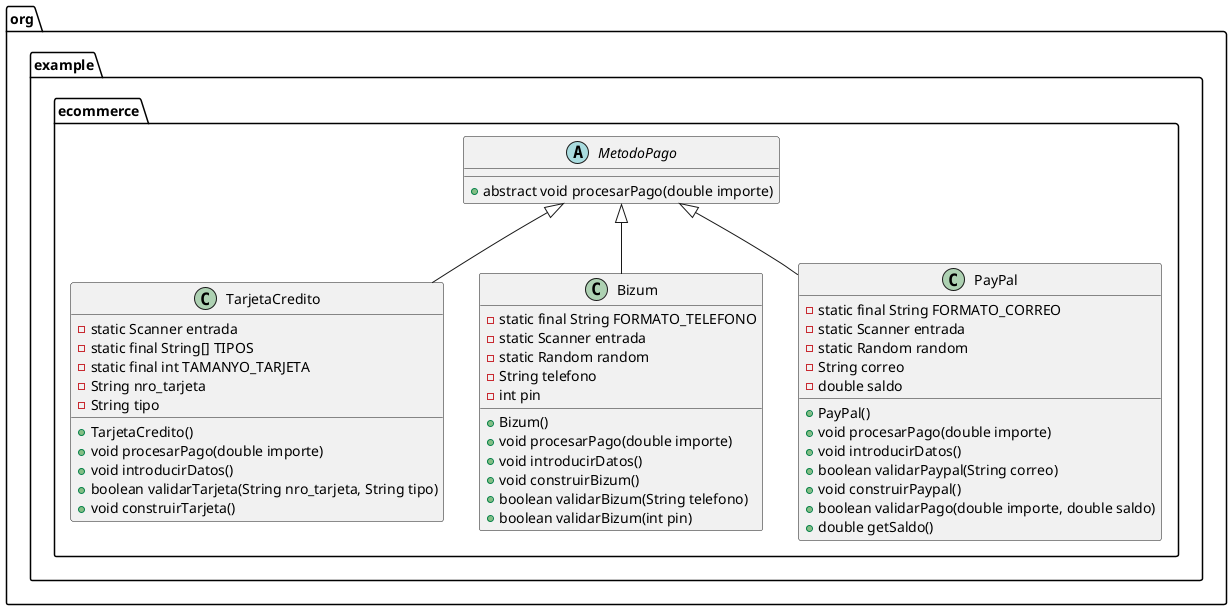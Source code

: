 @startuml
package org.example.ecommerce {
    abstract class MetodoPago {
        + abstract void procesarPago(double importe)
    }

    class TarjetaCredito {
        - static Scanner entrada
        - static final String[] TIPOS
        - static final int TAMANYO_TARJETA
        - String nro_tarjeta
        - String tipo
        + TarjetaCredito()
        + void procesarPago(double importe)
        + void introducirDatos()
        + boolean validarTarjeta(String nro_tarjeta, String tipo)
        + void construirTarjeta()
    }

    class Bizum {
        - static final String FORMATO_TELEFONO
        - static Scanner entrada
        - static Random random
        - String telefono
        - int pin
        + Bizum()
        + void procesarPago(double importe)
        + void introducirDatos()
        + void construirBizum()
        + boolean validarBizum(String telefono)
        + boolean validarBizum(int pin)
    }

    class PayPal {
        - static final String FORMATO_CORREO
        - static Scanner entrada
        - static Random random
        - String correo
        - double saldo
        + PayPal()
        + void procesarPago(double importe)
        + void introducirDatos()
        + boolean validarPaypal(String correo)
        + void construirPaypal()
        + boolean validarPago(double importe, double saldo)
        + double getSaldo()
    }

    MetodoPago <|-- TarjetaCredito
    MetodoPago <|-- Bizum
    MetodoPago <|-- PayPal
}
@enduml